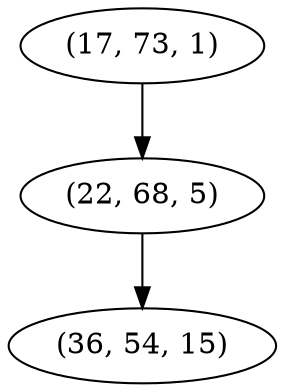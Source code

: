 digraph tree {
    "(17, 73, 1)";
    "(22, 68, 5)";
    "(36, 54, 15)";
    "(17, 73, 1)" -> "(22, 68, 5)";
    "(22, 68, 5)" -> "(36, 54, 15)";
}
